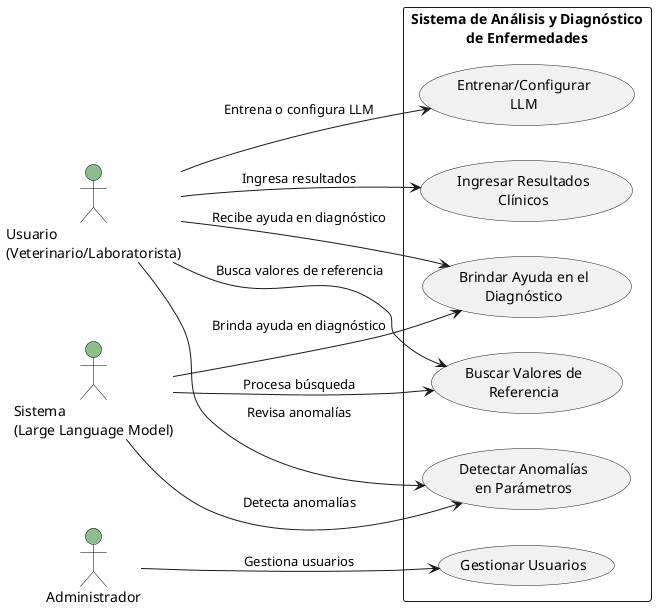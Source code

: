 @startuml

left to right direction
skinparam actor {
    BackgroundColor DarkSeaGreen
    BorderColor Black
}

actor "Usuario\n(Veterinario/Laboratorista)" as usuario
actor "Administrador" as admin
actor "Sistema\n(Large Language Model)" as sistema

rectangle "Sistema de Análisis y Diagnóstico\nde Enfermedades" {
    usecase "Ingresar Resultados\nClínicos" as ingresar_resultados
    usecase "Buscar Valores de\nReferencia" as buscar_valores
    usecase "Detectar Anomalías\nen Parámetros" as detectar_anomalias
    usecase "Brindar Ayuda en el\nDiagnóstico" as brindar_ayuda
    usecase "Entrenar/Configurar\nLLM" as entrenar_configurar_llm
    usecase "Gestionar Usuarios" as gestionar_usuarios

    usuario --> ingresar_resultados : Ingresa resultados
    usuario --> buscar_valores : Busca valores de referencia
    sistema --> buscar_valores : Procesa búsqueda
    usuario --> detectar_anomalias : Revisa anomalías
    sistema --> detectar_anomalias : Detecta anomalías
    usuario --> brindar_ayuda : Recibe ayuda en diagnóstico
    sistema --> brindar_ayuda : Brinda ayuda en diagnóstico
    usuario --> entrenar_configurar_llm : Entrena o configura LLM
    admin --> gestionar_usuarios : Gestiona usuarios
}

@enduml
